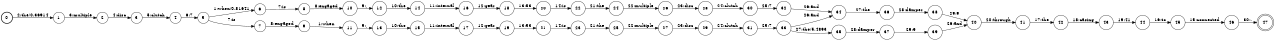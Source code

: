 digraph FST {
rankdir = LR;
size = "8.5,11";
label = "";
center = 1;
orientation = Portrait;
ranksep = "0.4";
nodesep = "0.25";
0 [label = "0", shape = circle, style = bold, fontsize = 14]
	0 -> 1 [label = "2:the/0.36914", fontsize = 14];
1 [label = "1", shape = circle, style = solid, fontsize = 14]
	1 -> 2 [label = "3:multiple", fontsize = 14];
2 [label = "2", shape = circle, style = solid, fontsize = 14]
	2 -> 3 [label = "4:disc", fontsize = 14];
3 [label = "3", shape = circle, style = solid, fontsize = 14]
	3 -> 4 [label = "5:clutch", fontsize = 14];
4 [label = "4", shape = circle, style = solid, fontsize = 14]
	4 -> 5 [label = "6:7", fontsize = 14];
5 [label = "5", shape = circle, style = solid, fontsize = 14]
	5 -> 6 [label = "1:when/0.81641", fontsize = 14];
	5 -> 7 [label = "7:is", fontsize = 14];
6 [label = "6", shape = circle, style = solid, fontsize = 14]
	6 -> 8 [label = "7:is", fontsize = 14];
7 [label = "7", shape = circle, style = solid, fontsize = 14]
	7 -> 9 [label = "8:engaged", fontsize = 14];
8 [label = "8", shape = circle, style = solid, fontsize = 14]
	8 -> 10 [label = "8:engaged", fontsize = 14];
9 [label = "9", shape = circle, style = solid, fontsize = 14]
	9 -> 11 [label = "1:when", fontsize = 14];
10 [label = "10", shape = circle, style = solid, fontsize = 14]
	10 -> 12 [label = "9:,", fontsize = 14];
11 [label = "11", shape = circle, style = solid, fontsize = 14]
	11 -> 13 [label = "9:,", fontsize = 14];
12 [label = "12", shape = circle, style = solid, fontsize = 14]
	12 -> 14 [label = "10:the", fontsize = 14];
13 [label = "13", shape = circle, style = solid, fontsize = 14]
	13 -> 15 [label = "10:the", fontsize = 14];
14 [label = "14", shape = circle, style = solid, fontsize = 14]
	14 -> 16 [label = "11:internal", fontsize = 14];
15 [label = "15", shape = circle, style = solid, fontsize = 14]
	15 -> 17 [label = "11:internal", fontsize = 14];
16 [label = "16", shape = circle, style = solid, fontsize = 14]
	16 -> 18 [label = "12:gear", fontsize = 14];
17 [label = "17", shape = circle, style = solid, fontsize = 14]
	17 -> 19 [label = "12:gear", fontsize = 14];
18 [label = "18", shape = circle, style = solid, fontsize = 14]
	18 -> 20 [label = "13:53", fontsize = 14];
19 [label = "19", shape = circle, style = solid, fontsize = 14]
	19 -> 21 [label = "13:53", fontsize = 14];
20 [label = "20", shape = circle, style = solid, fontsize = 14]
	20 -> 22 [label = "14:is", fontsize = 14];
21 [label = "21", shape = circle, style = solid, fontsize = 14]
	21 -> 23 [label = "14:is", fontsize = 14];
22 [label = "22", shape = circle, style = solid, fontsize = 14]
	22 -> 24 [label = "21:the", fontsize = 14];
23 [label = "23", shape = circle, style = solid, fontsize = 14]
	23 -> 25 [label = "21:the", fontsize = 14];
24 [label = "24", shape = circle, style = solid, fontsize = 14]
	24 -> 26 [label = "22:multiple", fontsize = 14];
25 [label = "25", shape = circle, style = solid, fontsize = 14]
	25 -> 27 [label = "22:multiple", fontsize = 14];
26 [label = "26", shape = circle, style = solid, fontsize = 14]
	26 -> 28 [label = "23:disc", fontsize = 14];
27 [label = "27", shape = circle, style = solid, fontsize = 14]
	27 -> 29 [label = "23:disc", fontsize = 14];
28 [label = "28", shape = circle, style = solid, fontsize = 14]
	28 -> 30 [label = "24:clutch", fontsize = 14];
29 [label = "29", shape = circle, style = solid, fontsize = 14]
	29 -> 31 [label = "24:clutch", fontsize = 14];
30 [label = "30", shape = circle, style = solid, fontsize = 14]
	30 -> 32 [label = "25:7", fontsize = 14];
31 [label = "31", shape = circle, style = solid, fontsize = 14]
	31 -> 33 [label = "25:7", fontsize = 14];
32 [label = "32", shape = circle, style = solid, fontsize = 14]
	32 -> 34 [label = "26:and", fontsize = 14];
33 [label = "33", shape = circle, style = solid, fontsize = 14]
	33 -> 35 [label = "27:the/5.4893", fontsize = 14];
	33 -> 34 [label = "26:and", fontsize = 14];
34 [label = "34", shape = circle, style = solid, fontsize = 14]
	34 -> 36 [label = "27:the", fontsize = 14];
35 [label = "35", shape = circle, style = solid, fontsize = 14]
	35 -> 37 [label = "28:damper", fontsize = 14];
36 [label = "36", shape = circle, style = solid, fontsize = 14]
	36 -> 38 [label = "28:damper", fontsize = 14];
37 [label = "37", shape = circle, style = solid, fontsize = 14]
	37 -> 39 [label = "29:9", fontsize = 14];
38 [label = "38", shape = circle, style = solid, fontsize = 14]
	38 -> 40 [label = "29:9", fontsize = 14];
39 [label = "39", shape = circle, style = solid, fontsize = 14]
	39 -> 40 [label = "26:and", fontsize = 14];
40 [label = "40", shape = circle, style = solid, fontsize = 14]
	40 -> 41 [label = "20:through", fontsize = 14];
41 [label = "41", shape = circle, style = solid, fontsize = 14]
	41 -> 42 [label = "17:the", fontsize = 14];
42 [label = "42", shape = circle, style = solid, fontsize = 14]
	42 -> 43 [label = "18:casing", fontsize = 14];
43 [label = "43", shape = circle, style = solid, fontsize = 14]
	43 -> 44 [label = "19:41", fontsize = 14];
44 [label = "44", shape = circle, style = solid, fontsize = 14]
	44 -> 45 [label = "16:to", fontsize = 14];
45 [label = "45", shape = circle, style = solid, fontsize = 14]
	45 -> 46 [label = "15:connected", fontsize = 14];
46 [label = "46", shape = circle, style = solid, fontsize = 14]
	46 -> 47 [label = "30:.", fontsize = 14];
47 [label = "47", shape = doublecircle, style = solid, fontsize = 14]
}
